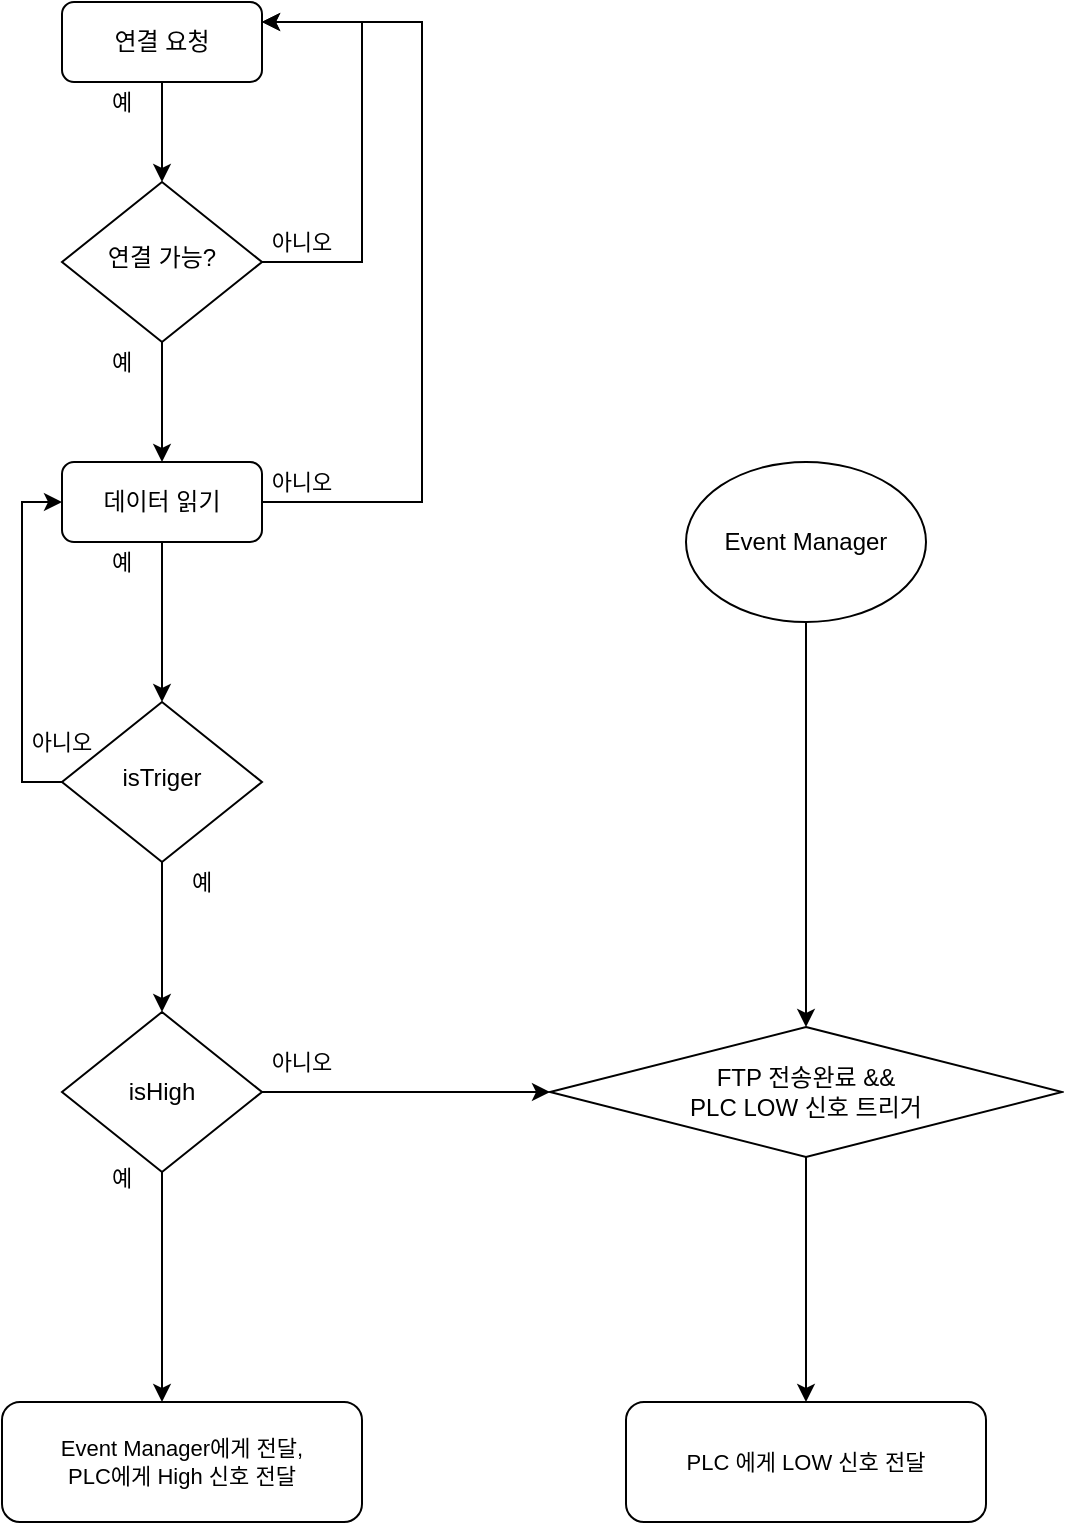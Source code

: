 <mxfile version="13.9.9" type="device"><diagram id="C5RBs43oDa-KdzZeNtuy" name="Page-1"><mxGraphModel dx="1422" dy="822" grid="1" gridSize="10" guides="1" tooltips="1" connect="1" arrows="1" fold="1" page="1" pageScale="1" pageWidth="827" pageHeight="1169" math="0" shadow="0"><root><mxCell id="WIyWlLk6GJQsqaUBKTNV-0"/><mxCell id="WIyWlLk6GJQsqaUBKTNV-1" parent="WIyWlLk6GJQsqaUBKTNV-0"/><mxCell id="HAeoKiVMXBzRL2MuQLqw-16" style="edgeStyle=orthogonalEdgeStyle;rounded=0;orthogonalLoop=1;jettySize=auto;html=1;entryX=0.5;entryY=0;entryDx=0;entryDy=0;fontSize=11;" edge="1" parent="WIyWlLk6GJQsqaUBKTNV-1" source="WIyWlLk6GJQsqaUBKTNV-3" target="WIyWlLk6GJQsqaUBKTNV-6"><mxGeometry relative="1" as="geometry"/></mxCell><mxCell id="WIyWlLk6GJQsqaUBKTNV-3" value="연결 요청" style="rounded=1;whiteSpace=wrap;html=1;fontSize=12;glass=0;strokeWidth=1;shadow=0;" parent="WIyWlLk6GJQsqaUBKTNV-1" vertex="1"><mxGeometry x="100" y="30" width="100" height="40" as="geometry"/></mxCell><mxCell id="HAeoKiVMXBzRL2MuQLqw-17" style="edgeStyle=orthogonalEdgeStyle;rounded=0;orthogonalLoop=1;jettySize=auto;html=1;entryX=0.5;entryY=0;entryDx=0;entryDy=0;fontSize=11;" edge="1" parent="WIyWlLk6GJQsqaUBKTNV-1" source="WIyWlLk6GJQsqaUBKTNV-6" target="HAeoKiVMXBzRL2MuQLqw-10"><mxGeometry relative="1" as="geometry"/></mxCell><mxCell id="HAeoKiVMXBzRL2MuQLqw-19" style="edgeStyle=orthogonalEdgeStyle;rounded=0;orthogonalLoop=1;jettySize=auto;html=1;entryX=1;entryY=0.25;entryDx=0;entryDy=0;fontSize=11;" edge="1" parent="WIyWlLk6GJQsqaUBKTNV-1" source="WIyWlLk6GJQsqaUBKTNV-6" target="WIyWlLk6GJQsqaUBKTNV-3"><mxGeometry relative="1" as="geometry"><Array as="points"><mxPoint x="250" y="160"/><mxPoint x="250" y="40"/></Array></mxGeometry></mxCell><mxCell id="WIyWlLk6GJQsqaUBKTNV-6" value="연결 가능?" style="rhombus;whiteSpace=wrap;html=1;shadow=0;fontFamily=Helvetica;fontSize=12;align=center;strokeWidth=1;spacing=6;spacingTop=-4;" parent="WIyWlLk6GJQsqaUBKTNV-1" vertex="1"><mxGeometry x="100" y="120" width="100" height="80" as="geometry"/></mxCell><mxCell id="HAeoKiVMXBzRL2MuQLqw-11" style="edgeStyle=orthogonalEdgeStyle;rounded=0;orthogonalLoop=1;jettySize=auto;html=1;exitX=0;exitY=0.5;exitDx=0;exitDy=0;entryX=0;entryY=0.5;entryDx=0;entryDy=0;fontSize=11;" edge="1" parent="WIyWlLk6GJQsqaUBKTNV-1" source="HAeoKiVMXBzRL2MuQLqw-9" target="HAeoKiVMXBzRL2MuQLqw-10"><mxGeometry relative="1" as="geometry"/></mxCell><mxCell id="HAeoKiVMXBzRL2MuQLqw-40" style="edgeStyle=orthogonalEdgeStyle;rounded=0;orthogonalLoop=1;jettySize=auto;html=1;entryX=0.5;entryY=0;entryDx=0;entryDy=0;fontSize=11;" edge="1" parent="WIyWlLk6GJQsqaUBKTNV-1" source="HAeoKiVMXBzRL2MuQLqw-9" target="HAeoKiVMXBzRL2MuQLqw-38"><mxGeometry relative="1" as="geometry"/></mxCell><mxCell id="HAeoKiVMXBzRL2MuQLqw-9" value="isTriger" style="rhombus;whiteSpace=wrap;html=1;shadow=0;fontFamily=Helvetica;fontSize=12;align=center;strokeWidth=1;spacing=6;spacingTop=-4;" vertex="1" parent="WIyWlLk6GJQsqaUBKTNV-1"><mxGeometry x="100" y="380" width="100" height="80" as="geometry"/></mxCell><mxCell id="HAeoKiVMXBzRL2MuQLqw-18" style="edgeStyle=orthogonalEdgeStyle;rounded=0;orthogonalLoop=1;jettySize=auto;html=1;entryX=1;entryY=0.25;entryDx=0;entryDy=0;fontSize=11;" edge="1" parent="WIyWlLk6GJQsqaUBKTNV-1" source="HAeoKiVMXBzRL2MuQLqw-10" target="WIyWlLk6GJQsqaUBKTNV-3"><mxGeometry relative="1" as="geometry"><Array as="points"><mxPoint x="280" y="280"/><mxPoint x="280" y="40"/></Array></mxGeometry></mxCell><mxCell id="HAeoKiVMXBzRL2MuQLqw-20" style="edgeStyle=orthogonalEdgeStyle;rounded=0;orthogonalLoop=1;jettySize=auto;html=1;entryX=0.5;entryY=0;entryDx=0;entryDy=0;fontSize=11;" edge="1" parent="WIyWlLk6GJQsqaUBKTNV-1" source="HAeoKiVMXBzRL2MuQLqw-10" target="HAeoKiVMXBzRL2MuQLqw-9"><mxGeometry relative="1" as="geometry"/></mxCell><mxCell id="HAeoKiVMXBzRL2MuQLqw-10" value="데이터 읽기" style="rounded=1;whiteSpace=wrap;html=1;fontSize=12;glass=0;strokeWidth=1;shadow=0;" vertex="1" parent="WIyWlLk6GJQsqaUBKTNV-1"><mxGeometry x="100" y="260" width="100" height="40" as="geometry"/></mxCell><mxCell id="HAeoKiVMXBzRL2MuQLqw-22" value="예" style="text;html=1;strokeColor=none;fillColor=none;align=center;verticalAlign=middle;whiteSpace=wrap;rounded=0;fontSize=11;" vertex="1" parent="WIyWlLk6GJQsqaUBKTNV-1"><mxGeometry x="110" y="300" width="40" height="20" as="geometry"/></mxCell><mxCell id="HAeoKiVMXBzRL2MuQLqw-23" value="예" style="text;html=1;strokeColor=none;fillColor=none;align=center;verticalAlign=middle;whiteSpace=wrap;rounded=0;fontSize=11;" vertex="1" parent="WIyWlLk6GJQsqaUBKTNV-1"><mxGeometry x="110" y="200" width="40" height="20" as="geometry"/></mxCell><mxCell id="HAeoKiVMXBzRL2MuQLqw-24" value="예" style="text;html=1;strokeColor=none;fillColor=none;align=center;verticalAlign=middle;whiteSpace=wrap;rounded=0;fontSize=11;" vertex="1" parent="WIyWlLk6GJQsqaUBKTNV-1"><mxGeometry x="110" y="70" width="40" height="20" as="geometry"/></mxCell><mxCell id="HAeoKiVMXBzRL2MuQLqw-25" value="아니오" style="text;html=1;strokeColor=none;fillColor=none;align=center;verticalAlign=middle;whiteSpace=wrap;rounded=0;fontSize=11;" vertex="1" parent="WIyWlLk6GJQsqaUBKTNV-1"><mxGeometry x="200" y="260" width="40" height="20" as="geometry"/></mxCell><mxCell id="HAeoKiVMXBzRL2MuQLqw-26" value="아니오" style="text;html=1;strokeColor=none;fillColor=none;align=center;verticalAlign=middle;whiteSpace=wrap;rounded=0;fontSize=11;" vertex="1" parent="WIyWlLk6GJQsqaUBKTNV-1"><mxGeometry x="200" y="140" width="40" height="20" as="geometry"/></mxCell><mxCell id="HAeoKiVMXBzRL2MuQLqw-28" value="Event Manager에게 전달,&lt;br&gt;PLC에게 High 신호 전달" style="rounded=1;whiteSpace=wrap;html=1;fontSize=11;" vertex="1" parent="WIyWlLk6GJQsqaUBKTNV-1"><mxGeometry x="70" y="730" width="180" height="60" as="geometry"/></mxCell><mxCell id="HAeoKiVMXBzRL2MuQLqw-32" value="예" style="text;html=1;strokeColor=none;fillColor=none;align=center;verticalAlign=middle;whiteSpace=wrap;rounded=0;fontSize=11;" vertex="1" parent="WIyWlLk6GJQsqaUBKTNV-1"><mxGeometry x="150" y="460" width="40" height="20" as="geometry"/></mxCell><mxCell id="HAeoKiVMXBzRL2MuQLqw-36" value="PLC 에게 LOW 신호 전달" style="rounded=1;whiteSpace=wrap;html=1;fontSize=11;" vertex="1" parent="WIyWlLk6GJQsqaUBKTNV-1"><mxGeometry x="382" y="730" width="180" height="60" as="geometry"/></mxCell><mxCell id="HAeoKiVMXBzRL2MuQLqw-42" style="edgeStyle=orthogonalEdgeStyle;rounded=0;orthogonalLoop=1;jettySize=auto;html=1;fontSize=11;" edge="1" parent="WIyWlLk6GJQsqaUBKTNV-1" source="HAeoKiVMXBzRL2MuQLqw-38"><mxGeometry relative="1" as="geometry"><mxPoint x="150" y="730" as="targetPoint"/></mxGeometry></mxCell><mxCell id="HAeoKiVMXBzRL2MuQLqw-54" style="edgeStyle=orthogonalEdgeStyle;rounded=0;orthogonalLoop=1;jettySize=auto;html=1;fontSize=12;" edge="1" parent="WIyWlLk6GJQsqaUBKTNV-1" source="HAeoKiVMXBzRL2MuQLqw-38" target="HAeoKiVMXBzRL2MuQLqw-47"><mxGeometry relative="1" as="geometry"/></mxCell><mxCell id="HAeoKiVMXBzRL2MuQLqw-38" value="isHigh" style="rhombus;whiteSpace=wrap;html=1;fontSize=12;" vertex="1" parent="WIyWlLk6GJQsqaUBKTNV-1"><mxGeometry x="100" y="535" width="100" height="80" as="geometry"/></mxCell><mxCell id="HAeoKiVMXBzRL2MuQLqw-50" style="edgeStyle=orthogonalEdgeStyle;rounded=0;orthogonalLoop=1;jettySize=auto;html=1;entryX=0.5;entryY=0;entryDx=0;entryDy=0;fontSize=12;" edge="1" parent="WIyWlLk6GJQsqaUBKTNV-1" source="HAeoKiVMXBzRL2MuQLqw-45" target="HAeoKiVMXBzRL2MuQLqw-47"><mxGeometry relative="1" as="geometry"/></mxCell><mxCell id="HAeoKiVMXBzRL2MuQLqw-45" value="Event Manager" style="ellipse;whiteSpace=wrap;html=1;fontSize=12;" vertex="1" parent="WIyWlLk6GJQsqaUBKTNV-1"><mxGeometry x="412" y="260" width="120" height="80" as="geometry"/></mxCell><mxCell id="HAeoKiVMXBzRL2MuQLqw-52" style="edgeStyle=orthogonalEdgeStyle;rounded=0;orthogonalLoop=1;jettySize=auto;html=1;entryX=0.5;entryY=0;entryDx=0;entryDy=0;fontSize=12;" edge="1" parent="WIyWlLk6GJQsqaUBKTNV-1" source="HAeoKiVMXBzRL2MuQLqw-47" target="HAeoKiVMXBzRL2MuQLqw-36"><mxGeometry relative="1" as="geometry"/></mxCell><mxCell id="HAeoKiVMXBzRL2MuQLqw-47" value="FTP 전송완료 &amp;amp;&amp;amp;&lt;br&gt;PLC LOW 신호 트리거" style="rhombus;whiteSpace=wrap;html=1;fontSize=12;" vertex="1" parent="WIyWlLk6GJQsqaUBKTNV-1"><mxGeometry x="344" y="542.5" width="256" height="65" as="geometry"/></mxCell><mxCell id="HAeoKiVMXBzRL2MuQLqw-55" value="아니오" style="text;html=1;strokeColor=none;fillColor=none;align=center;verticalAlign=middle;whiteSpace=wrap;rounded=0;fontSize=11;" vertex="1" parent="WIyWlLk6GJQsqaUBKTNV-1"><mxGeometry x="80" y="390" width="40" height="20" as="geometry"/></mxCell><mxCell id="HAeoKiVMXBzRL2MuQLqw-56" value="예" style="text;html=1;strokeColor=none;fillColor=none;align=center;verticalAlign=middle;whiteSpace=wrap;rounded=0;fontSize=11;" vertex="1" parent="WIyWlLk6GJQsqaUBKTNV-1"><mxGeometry x="110" y="607.5" width="40" height="20" as="geometry"/></mxCell><mxCell id="HAeoKiVMXBzRL2MuQLqw-57" value="아니오" style="text;html=1;strokeColor=none;fillColor=none;align=center;verticalAlign=middle;whiteSpace=wrap;rounded=0;fontSize=11;" vertex="1" parent="WIyWlLk6GJQsqaUBKTNV-1"><mxGeometry x="200" y="550" width="40" height="20" as="geometry"/></mxCell></root></mxGraphModel></diagram></mxfile>